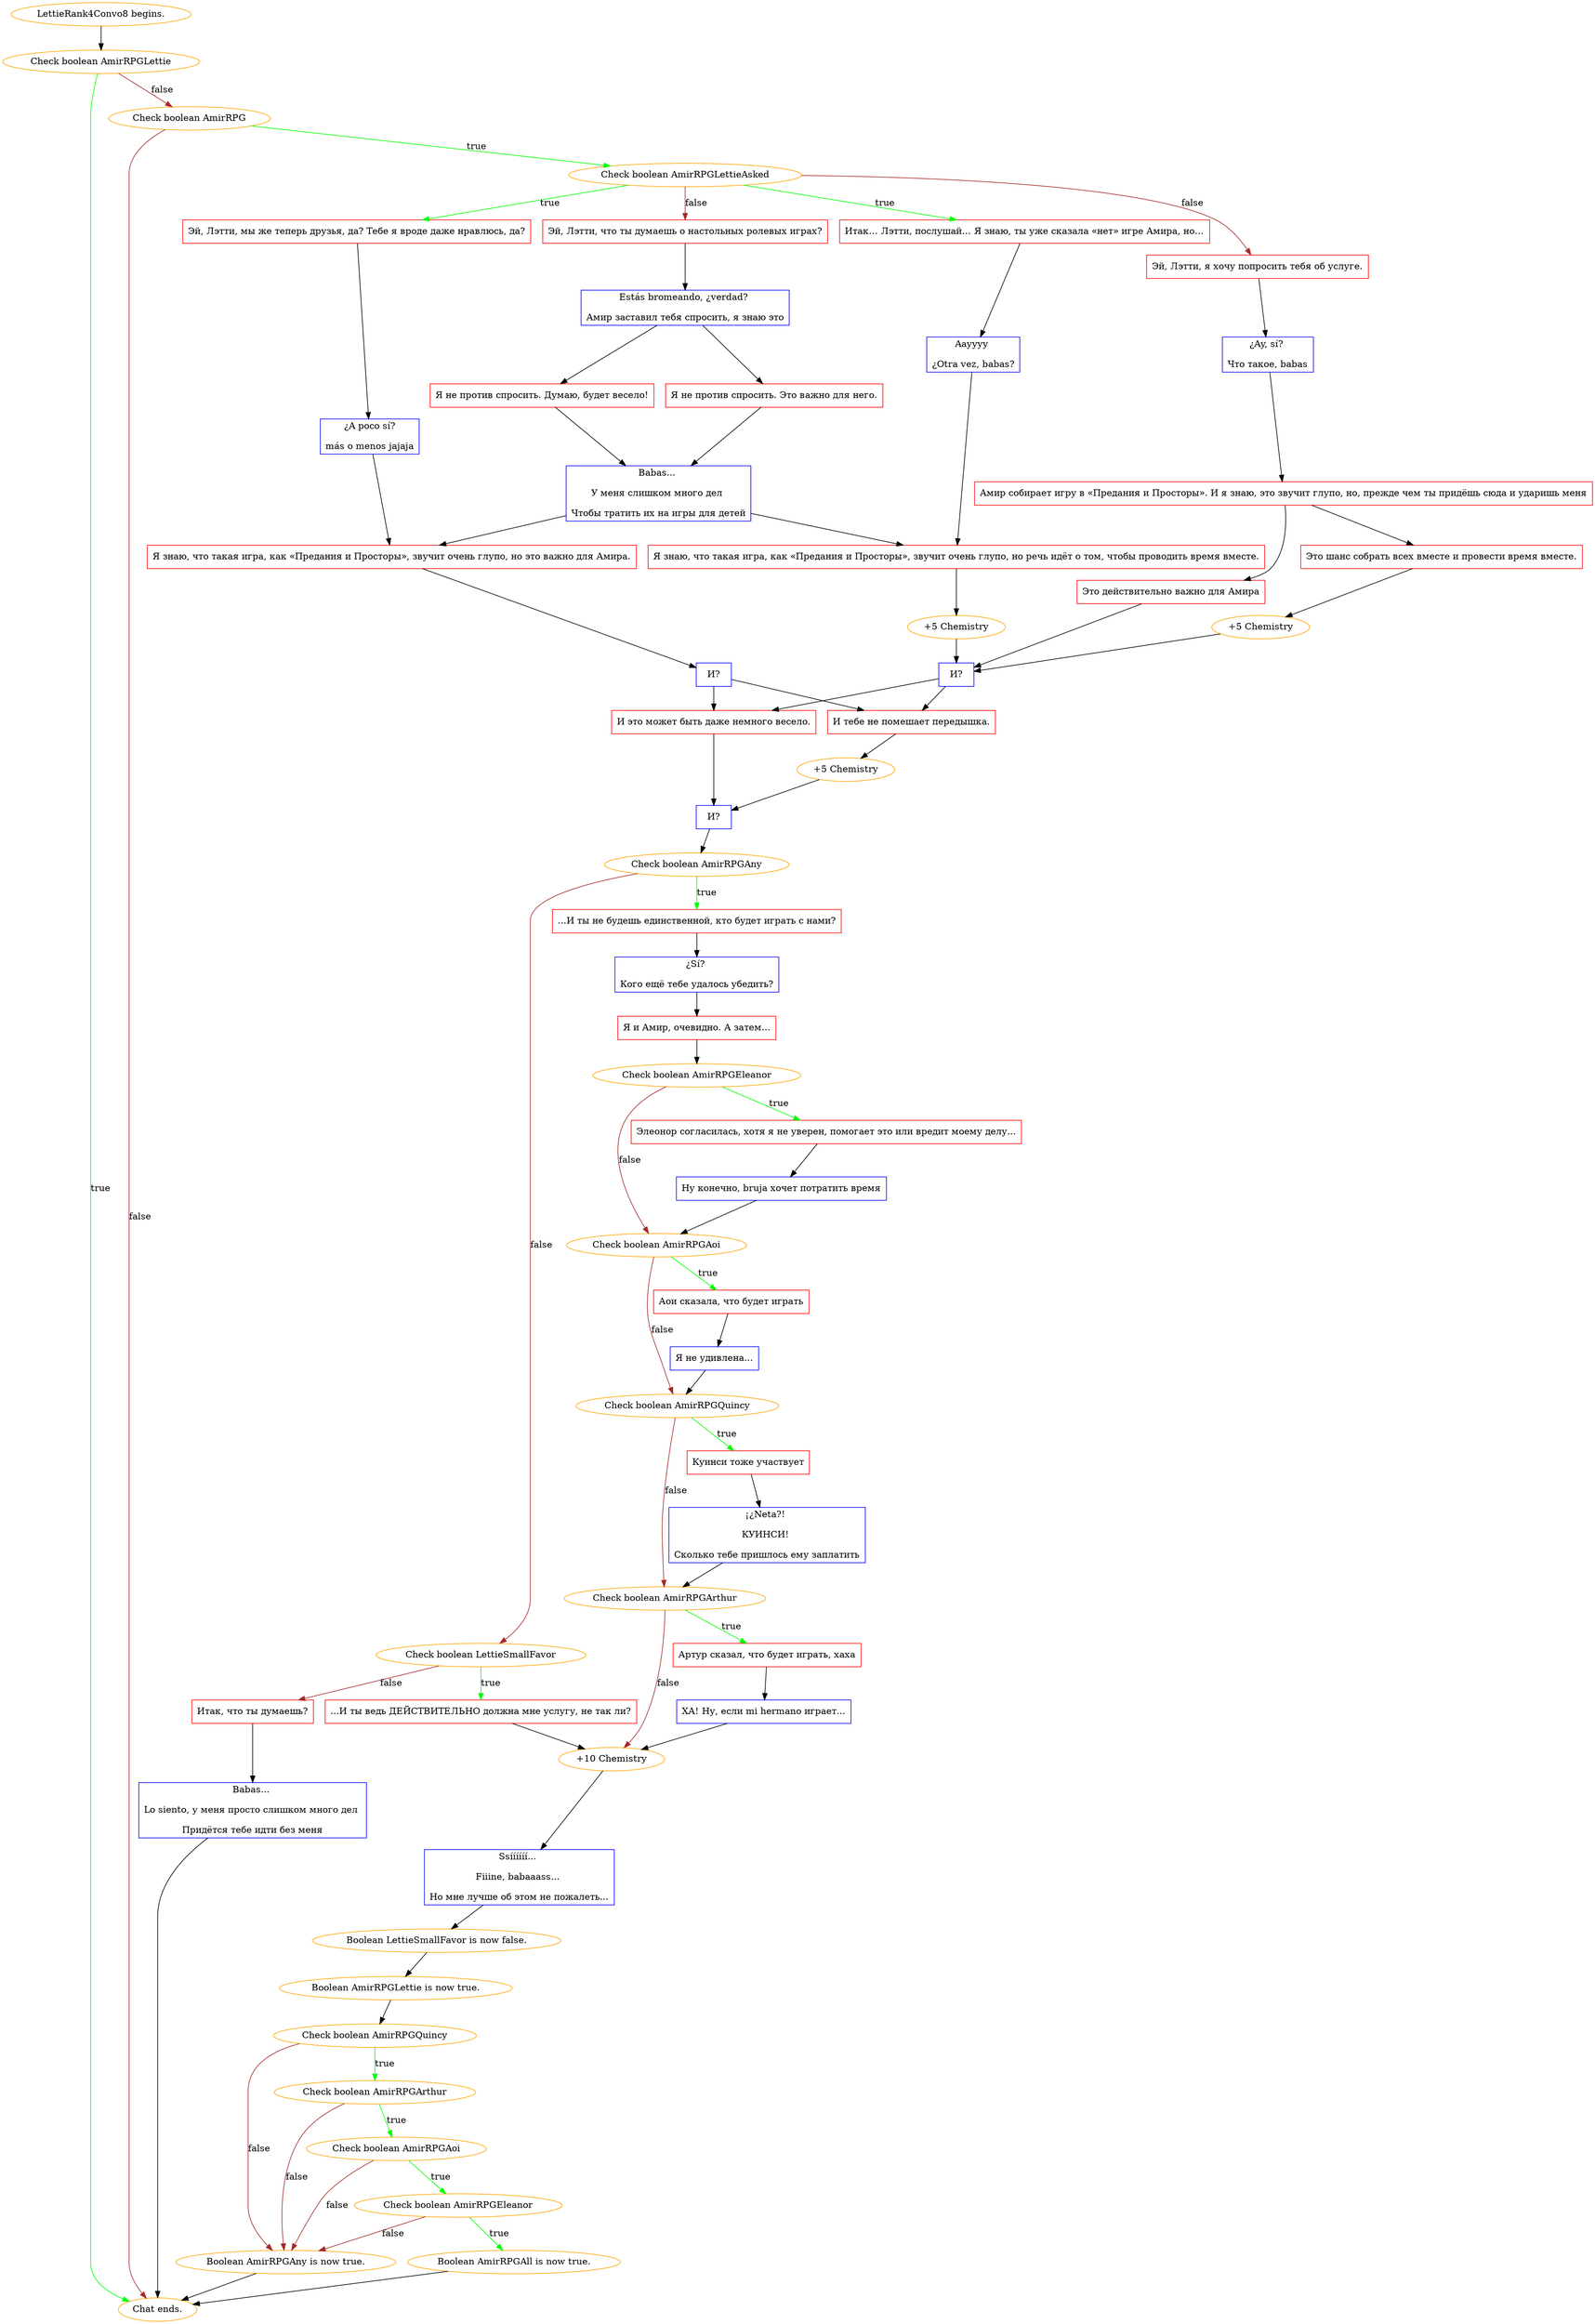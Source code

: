 digraph {
	"LettieRank4Convo8 begins." [color=orange];
		"LettieRank4Convo8 begins." -> j1847364543;
	j1847364543 [label="Check boolean AmirRPGLettie",color=orange];
		j1847364543 -> "Chat ends." [label=true,color=green];
		j1847364543 -> j4221295990 [label=false,color=brown];
	"Chat ends." [color=orange];
	j4221295990 [label="Check boolean AmirRPG",color=orange];
		j4221295990 -> j3900940289 [label=true,color=green];
		j4221295990 -> "Chat ends." [label=false,color=brown];
	j3900940289 [label="Check boolean AmirRPGLettieAsked",color=orange];
		j3900940289 -> j2814677907 [label=true,color=green];
		j3900940289 -> j4146548395 [label=true,color=green];
		j3900940289 -> j3069885905 [label=false,color=brown];
		j3900940289 -> j3666373133 [label=false,color=brown];
	j2814677907 [label="Итак… Лэтти, послушай… Я знаю, ты уже сказала «нет» игре Амира, но…",shape=box,color=red];
		j2814677907 -> j918825640;
	j4146548395 [label="Эй, Лэтти, мы же теперь друзья, да? Тебе я вроде даже нравлюсь, да?",shape=box,color=red];
		j4146548395 -> j3036005901;
	j3069885905 [label="Эй, Лэтти, что ты думаешь о настольных ролевых играх?",shape=box,color=red];
		j3069885905 -> j1071992891;
	j3666373133 [label="Эй, Лэтти, я хочу попросить тебя об услуге.",shape=box,color=red];
		j3666373133 -> j4150969392;
	j918825640 [label="Aayyyy 
¿Otra vez, babas?",shape=box,color=blue];
		j918825640 -> j1606106956;
	j3036005901 [label="¿A poco sí?
más o menos jajaja",shape=box,color=blue];
		j3036005901 -> j3590798147;
	j1071992891 [label="Estás bromeando, ¿verdad? 
Амир заставил тебя спросить, я знаю это",shape=box,color=blue];
		j1071992891 -> j555242333;
		j1071992891 -> j3307780822;
	j4150969392 [label="¿Ay, sí? 
Что такое, babas",shape=box,color=blue];
		j4150969392 -> j2902758811;
	j1606106956 [label="Я знаю, что такая игра, как «Предания и Просторы», звучит очень глупо, но речь идёт о том, чтобы проводить время вместе.",shape=box,color=red];
		j1606106956 -> j4203733192;
	j3590798147 [label="Я знаю, что такая игра, как «Предания и Просторы», звучит очень глупо, но это важно для Амира.",shape=box,color=red];
		j3590798147 -> j4260007483;
	j555242333 [label="Я не против спросить. Думаю, будет весело!",shape=box,color=red];
		j555242333 -> j1819735979;
	j3307780822 [label="Я не против спросить. Это важно для него.",shape=box,color=red];
		j3307780822 -> j1819735979;
	j2902758811 [label="Амир собирает игру в «Предания и Просторы». И я знаю, это звучит глупо, но, прежде чем ты придёшь сюда и ударишь меня",shape=box,color=red];
		j2902758811 -> j3363990479;
		j2902758811 -> j3305653957;
	j4203733192 [label="+5 Chemistry",color=orange];
		j4203733192 -> j3927530550;
	j4260007483 [label="И?",shape=box,color=blue];
		j4260007483 -> j606336935;
		j4260007483 -> j537386081;
	j1819735979 [label="Babas... 
У меня слишком много дел 
Чтобы тратить их на игры для детей",shape=box,color=blue];
		j1819735979 -> j1606106956;
		j1819735979 -> j3590798147;
	j3363990479 [label="Это шанс собрать всех вместе и провести время вместе.",shape=box,color=red];
		j3363990479 -> j979819913;
	j3305653957 [label="Это действительно важно для Амира",shape=box,color=red];
		j3305653957 -> j3927530550;
	j3927530550 [label="И?",shape=box,color=blue];
		j3927530550 -> j537386081;
		j3927530550 -> j606336935;
	j606336935 [label="И это может быть даже немного весело.",shape=box,color=red];
		j606336935 -> j3371123074;
	j537386081 [label="И тебе не помешает передышка.",shape=box,color=red];
		j537386081 -> j3115167593;
	j979819913 [label="+5 Chemistry",color=orange];
		j979819913 -> j3927530550;
	j3371123074 [label="И?",shape=box,color=blue];
		j3371123074 -> j1306803518;
	j3115167593 [label="+5 Chemistry",color=orange];
		j3115167593 -> j3371123074;
	j1306803518 [label="Check boolean AmirRPGAny",color=orange];
		j1306803518 -> j786155283 [label=true,color=green];
		j1306803518 -> j979637190 [label=false,color=brown];
	j786155283 [label="...И ты не будешь единственной, кто будет играть с нами?",shape=box,color=red];
		j786155283 -> j100082352;
	j979637190 [label="Check boolean LettieSmallFavor",color=orange];
		j979637190 -> j2969598472 [label=true,color=green];
		j979637190 -> j2484149390 [label=false,color=brown];
	j100082352 [label="¿Sí? 
Кого ещё тебе удалось убедить?",shape=box,color=blue];
		j100082352 -> j163441062;
	j2969598472 [label="...И ты ведь ДЕЙСТВИТЕЛЬНО должна мне услугу, не так ли?",shape=box,color=red];
		j2969598472 -> j2734099133;
	j2484149390 [label="Итак, что ты думаешь?",shape=box,color=red];
		j2484149390 -> j2135560440;
	j163441062 [label="Я и Амир, очевидно. А затем...",shape=box,color=red];
		j163441062 -> j3426062266;
	j2734099133 [label="+10 Chemistry",color=orange];
		j2734099133 -> j4237395138;
	j2135560440 [label="Babas... 
Lo siento, у меня просто слишком много дел 
Придётся тебе идти без меня",shape=box,color=blue];
		j2135560440 -> "Chat ends.";
	j3426062266 [label="Check boolean AmirRPGEleanor",color=orange];
		j3426062266 -> j1873049951 [label=true,color=green];
		j3426062266 -> j276093388 [label=false,color=brown];
	j4237395138 [label="Ssíííííí... 
Fiiine, babaaass... 
Но мне лучше об этом не пожалеть...",shape=box,color=blue];
		j4237395138 -> j708310595;
	j1873049951 [label="Элеонор согласилась, хотя я не уверен, помогает это или вредит моему делу...",shape=box,color=red];
		j1873049951 -> j921351161;
	j276093388 [label="Check boolean AmirRPGAoi",color=orange];
		j276093388 -> j3198211470 [label=true,color=green];
		j276093388 -> j3057950938 [label=false,color=brown];
	j708310595 [label="Boolean LettieSmallFavor is now false.",color=orange];
		j708310595 -> j2069131733;
	j921351161 [label="Ну конечно, bruja хочет потратить время",shape=box,color=blue];
		j921351161 -> j276093388;
	j3198211470 [label="Аои сказала, что будет играть",shape=box,color=red];
		j3198211470 -> j1935238585;
	j3057950938 [label="Check boolean AmirRPGQuincy",color=orange];
		j3057950938 -> j1214325911 [label=true,color=green];
		j3057950938 -> j689492531 [label=false,color=brown];
	j2069131733 [label="Boolean AmirRPGLettie is now true.",color=orange];
		j2069131733 -> j4165480782;
	j1935238585 [label="Я не удивлена...",shape=box,color=blue];
		j1935238585 -> j3057950938;
	j1214325911 [label="Куинси тоже участвует",shape=box,color=red];
		j1214325911 -> j118013781;
	j689492531 [label="Check boolean AmirRPGArthur",color=orange];
		j689492531 -> j2270009989 [label=true,color=green];
		j689492531 -> j2734099133 [label=false,color=brown];
	j4165480782 [label="Check boolean AmirRPGQuincy",color=orange];
		j4165480782 -> j2573261149 [label=true,color=green];
		j4165480782 -> j1992773596 [label=false,color=brown];
	j118013781 [label="¡¿Neta?! 
КУИНСИ! 
Сколько тебе пришлось ему заплатить",shape=box,color=blue];
		j118013781 -> j689492531;
	j2270009989 [label="Артур сказал, что будет играть, хаха",shape=box,color=red];
		j2270009989 -> j2621670973;
	j2573261149 [label="Check boolean AmirRPGArthur",color=orange];
		j2573261149 -> j2494139801 [label=true,color=green];
		j2573261149 -> j1992773596 [label=false,color=brown];
	j1992773596 [label="Boolean AmirRPGAny is now true.",color=orange];
		j1992773596 -> "Chat ends.";
	j2621670973 [label="ХА! Ну, если mi hermano играет...",shape=box,color=blue];
		j2621670973 -> j2734099133;
	j2494139801 [label="Check boolean AmirRPGAoi",color=orange];
		j2494139801 -> j3993582263 [label=true,color=green];
		j2494139801 -> j1992773596 [label=false,color=brown];
	j3993582263 [label="Check boolean AmirRPGEleanor",color=orange];
		j3993582263 -> j2677000302 [label=true,color=green];
		j3993582263 -> j1992773596 [label=false,color=brown];
	j2677000302 [label="Boolean AmirRPGAll is now true.",color=orange];
		j2677000302 -> "Chat ends.";
}
